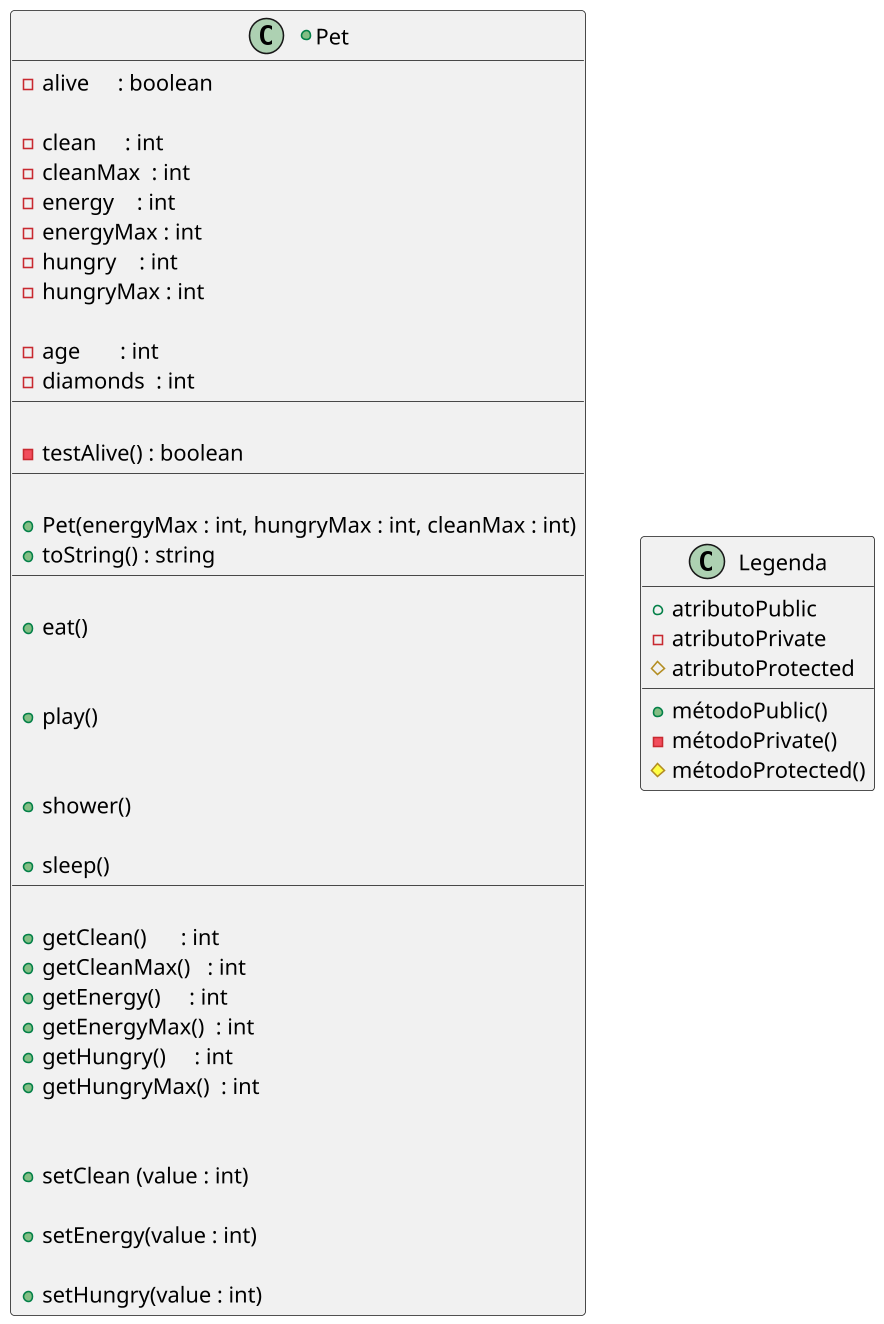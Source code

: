 '--
@startuml

skinparam defaultFontName Hasklig
skinparam dpi 150

'==

+class Pet {
    ' se o pet está vivo
    - alive     : boolean

    - clean     : int
    - cleanMax  : int
    - energy    : int
    - energyMax : int
    - hungry    : int
    - hungryMax : int
    
    - age       : int
    - diamonds  : int
    __

    ' verifique se o pet está vivo
    ' se estiver morto emita uma mensagem de erro
    ' retorne true ou false de acordo com o estado do pet
    - testAlive() : boolean
    __

    ' inicialize todos os atributos
    ' inicialize os atributos Max de acordo com os parâmetros
    '   do construtor
    ' hungry, energy e clean iniciam com os valores máximo
    ' idade e diamantes iniciam com 0
    ' alive deve ser true
    + Pet(energyMax : int, hungryMax : int, cleanMax : int)
    + toString() : string
    __
    
    ' invoque o método testAlive para verificar se o pet esta vivo
    ' altere os atributos do pet de acordo com as regras de comer
    ' utilizando os métodos get e set
    + eat()
    
    
    ' invoque o método testAlive para verificar se o pet esta vivo
    ' altere os atributos do pet de acordo com as regras de jogar
    ' utilizando os métodos get e set
    + play()
    
    
    ' invoque o método testAlive para verificar se o pet esta vivo
    ' altere os atributos do pet de acordo com as regras de comer
    ' utilizando os métodos get e set
    + shower()
    
    ' invoque o método testAlive para verificar se o pet esta vivo
    ' altere os atributos do pet de acordo com as regras de comer
    ' utilizando os métodos get e set
    + sleep()
    __

    + getClean()      : int
    + getCleanMax()   : int
    + getEnergy()     : int
    + getEnergyMax()  : int
    + getHungry()     : int
    + getHungryMax()  : int
    
    ' atribui o valor do parâmetro ao atributo clean
    ' se o valor for menor que 0 o pet morre de sujo
    ' garanta que os valores ficarão no interalo 0 - max

    + setClean (value : int)
    
    ' atribui o valor de energia
    ' se o valor ficar abaixo de 0, o pet morre de fraqueza
    ' garanta que os valores ficarão no interalo 0 - max
    + setEnergy(value : int)
    
    ' atribui o valor da hungry
    ' se o valor for menor ou igual a 0 o pet morre de fome
    ' garanta que os valores ficarão no interalo 0 - max
    + setHungry(value : int)
}

class Legenda {
  + atributoPublic
  - atributoPrivate
  # atributoProtected
  __
  + métodoPublic()
  - métodoPrivate()
  # métodoProtected()
}

'--
@enduml